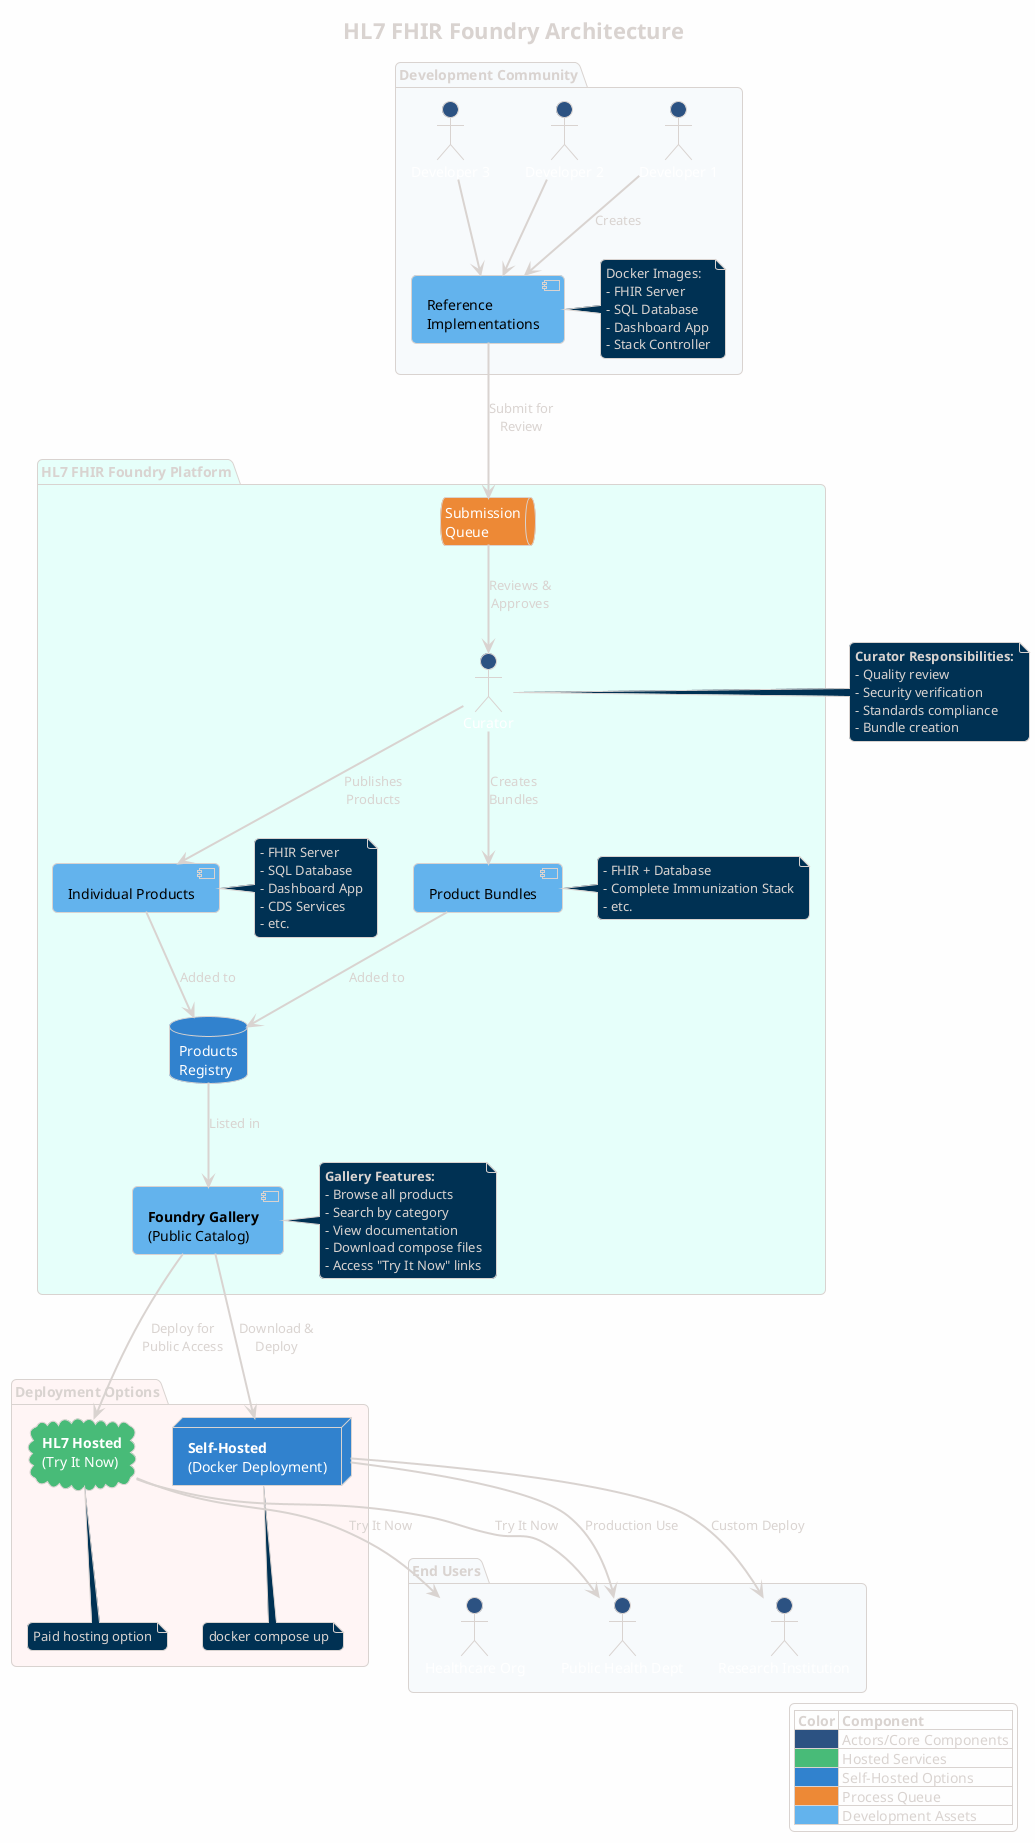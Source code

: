 @startuml HL7_FHIR_Foundry_Architecture
!theme blueprint
skinparam backgroundColor #FEFEFE
skinparam shadowing false
skinparam RoundCorner 10
skinparam ArrowThickness 2

title HL7 FHIR Foundry Architecture

' Global colors
skinparam actorBackgroundColor #2C5282
skinparam actorFontColor #FFFFFF
skinparam componentBackgroundColor #63B3ED
skinparam componentFontColor #000000
skinparam databaseBackgroundColor #3182CE
skinparam databaseFontColor #FFFFFF
skinparam cloudBackgroundColor #48BB78
skinparam cloudFontColor #FFFFFF
skinparam nodeBackgroundColor #3182CE
skinparam nodeFontColor #FFFFFF
skinparam queueBackgroundColor #ED8936
skinparam queueFontColor #FFFFFF

' ===== Development Layer =====
together {
package "Development Community" #F7FAFC {
  actor "Developer 1" as dev1
  actor "Developer 2" as dev2
  actor "Developer 3" as dev3
  component "Reference\nImplementations" as refs
  note right of refs
    Docker Images:
    - FHIR Server
    - SQL Database
    - Dashboard App
    - Stack Controller
  end note
}
}

' ===== Submission & Curation Layer =====
together {
package "HL7 FHIR Foundry Platform" #E6FFFA {
  queue "Submission\nQueue" as queue
  actor "Curator" as curator
  component "Individual Products" as products
  component "Product Bundles" as bundles
  database "Products\nRegistry" as registry
  component "**Foundry Gallery**\n(Public Catalog)" as gallery

  note right of products
    - FHIR Server
    - SQL Database
    - Dashboard App
    - CDS Services
    - etc.
  end note

  note right of bundles
    - FHIR + Database
    - Complete Immunization Stack
    - etc.
  end note

  note right of gallery
    **Gallery Features:**
    - Browse all products
    - Search by category
    - View documentation
    - Download compose files
    - Access "Try It Now" links
  end note
}
}

' ===== Deployment Layer =====
together {
package "Deployment Options" #FFF5F5 {
  cloud "**HL7 Hosted**\n(Try It Now)" as hosted
  note bottom of hosted : Paid hosting option
  node "**Self-Hosted**\n(Docker Deployment)" as selfhost
  note bottom of selfhost : docker compose up
}
}

' ===== End Users Layer =====
together {
package "End Users" #F7FAFC {
  actor "Healthcare Org" as org1
  actor "Public Health Dept" as org2
  actor "Research Institution" as org3
}
}

' ===== Flow Arrows =====
dev1 -down-> refs : Creates
dev2 -down-> refs
dev3 -down-> refs
refs -down-> queue : Submit for\nReview
queue -down-> curator : Reviews &\nApproves
curator -down-> products : Publishes\nProducts
curator -down-> bundles : Creates\nBundles
products -down-> registry : Added to
bundles -down-> registry : Added to
registry -down-> gallery : Listed in
gallery -down-> hosted : Deploy for\nPublic Access
gallery -down-> selfhost : Download &\nDeploy
hosted -down-> org1 : Try It Now
hosted -down-> org2 : Try It Now
selfhost -down-> org2 : Production Use
selfhost -down-> org3 : Custom Deploy

' ===== Curator Responsibilities =====
note right of curator
  **Curator Responsibilities:**
  - Quality review
  - Security verification
  - Standards compliance
  - Bundle creation
end note

' ===== Legend =====
legend right
  |= Color |= Component |
  |<#2C5282> | Actors/Core Components |
  |<#48BB78> | Hosted Services |
  |<#3182CE> | Self-Hosted Options |
  |<#ED8936> | Process Queue |
  |<#63B3ED> | Development Assets |
endlegend

@enduml
